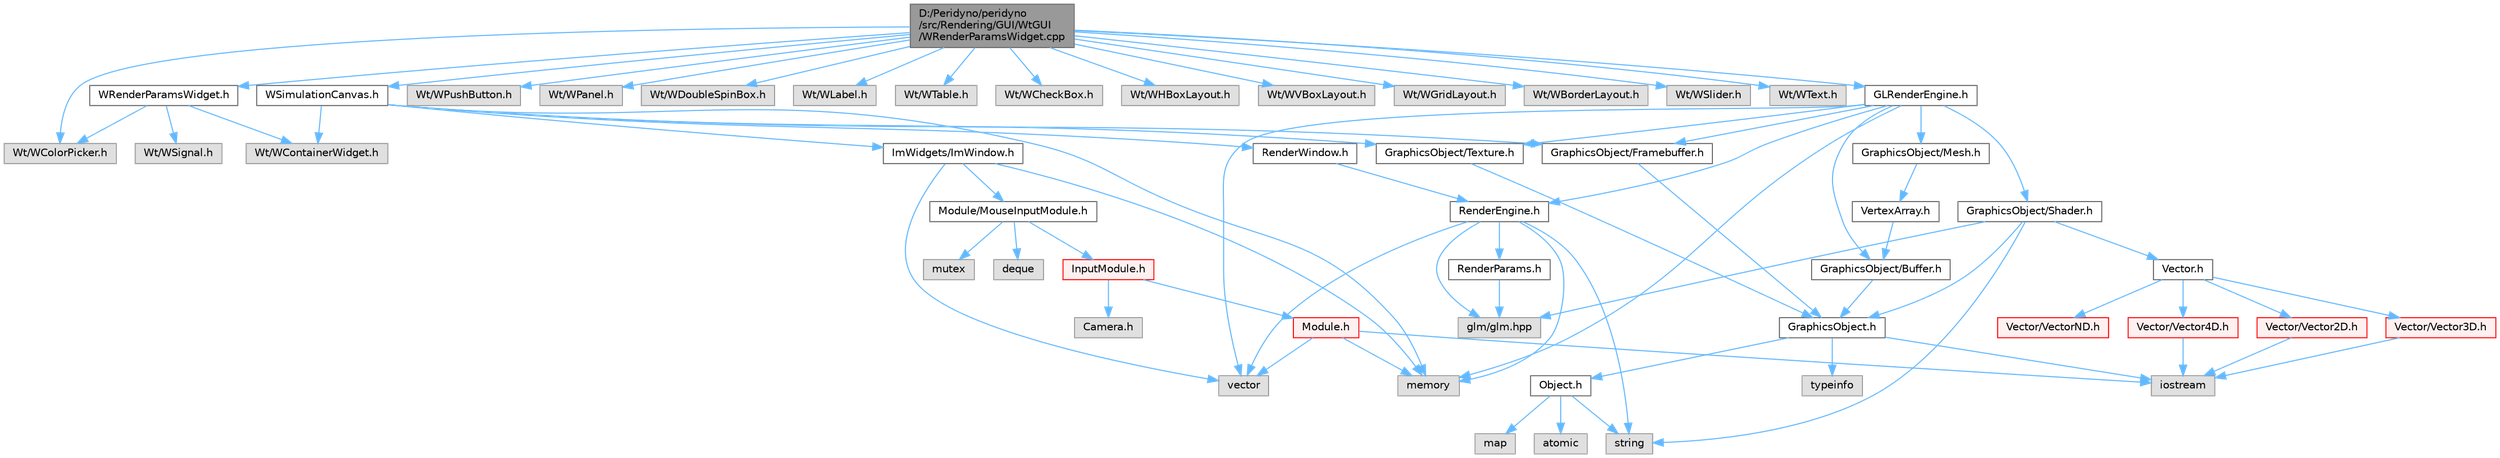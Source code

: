 digraph "D:/Peridyno/peridyno/src/Rendering/GUI/WtGUI/WRenderParamsWidget.cpp"
{
 // LATEX_PDF_SIZE
  bgcolor="transparent";
  edge [fontname=Helvetica,fontsize=10,labelfontname=Helvetica,labelfontsize=10];
  node [fontname=Helvetica,fontsize=10,shape=box,height=0.2,width=0.4];
  Node1 [id="Node000001",label="D:/Peridyno/peridyno\l/src/Rendering/GUI/WtGUI\l/WRenderParamsWidget.cpp",height=0.2,width=0.4,color="gray40", fillcolor="grey60", style="filled", fontcolor="black",tooltip=" "];
  Node1 -> Node2 [id="edge1_Node000001_Node000002",color="steelblue1",style="solid",tooltip=" "];
  Node2 [id="Node000002",label="WRenderParamsWidget.h",height=0.2,width=0.4,color="grey40", fillcolor="white", style="filled",URL="$_w_render_params_widget_8h.html",tooltip=" "];
  Node2 -> Node3 [id="edge2_Node000002_Node000003",color="steelblue1",style="solid",tooltip=" "];
  Node3 [id="Node000003",label="Wt/WContainerWidget.h",height=0.2,width=0.4,color="grey60", fillcolor="#E0E0E0", style="filled",tooltip=" "];
  Node2 -> Node4 [id="edge3_Node000002_Node000004",color="steelblue1",style="solid",tooltip=" "];
  Node4 [id="Node000004",label="Wt/WColorPicker.h",height=0.2,width=0.4,color="grey60", fillcolor="#E0E0E0", style="filled",tooltip=" "];
  Node2 -> Node5 [id="edge4_Node000002_Node000005",color="steelblue1",style="solid",tooltip=" "];
  Node5 [id="Node000005",label="Wt/WSignal.h",height=0.2,width=0.4,color="grey60", fillcolor="#E0E0E0", style="filled",tooltip=" "];
  Node1 -> Node6 [id="edge5_Node000001_Node000006",color="steelblue1",style="solid",tooltip=" "];
  Node6 [id="Node000006",label="WSimulationCanvas.h",height=0.2,width=0.4,color="grey40", fillcolor="white", style="filled",URL="$_w_simulation_canvas_8h.html",tooltip=" "];
  Node6 -> Node3 [id="edge6_Node000006_Node000003",color="steelblue1",style="solid",tooltip=" "];
  Node6 -> Node7 [id="edge7_Node000006_Node000007",color="steelblue1",style="solid",tooltip=" "];
  Node7 [id="Node000007",label="memory",height=0.2,width=0.4,color="grey60", fillcolor="#E0E0E0", style="filled",tooltip=" "];
  Node6 -> Node8 [id="edge8_Node000006_Node000008",color="steelblue1",style="solid",tooltip=" "];
  Node8 [id="Node000008",label="GraphicsObject/Framebuffer.h",height=0.2,width=0.4,color="grey40", fillcolor="white", style="filled",URL="$_framebuffer_8h.html",tooltip=" "];
  Node8 -> Node9 [id="edge9_Node000008_Node000009",color="steelblue1",style="solid",tooltip=" "];
  Node9 [id="Node000009",label="GraphicsObject.h",height=0.2,width=0.4,color="grey40", fillcolor="white", style="filled",URL="$_graphics_object_8h.html",tooltip=" "];
  Node9 -> Node10 [id="edge10_Node000009_Node000010",color="steelblue1",style="solid",tooltip=" "];
  Node10 [id="Node000010",label="typeinfo",height=0.2,width=0.4,color="grey60", fillcolor="#E0E0E0", style="filled",tooltip=" "];
  Node9 -> Node11 [id="edge11_Node000009_Node000011",color="steelblue1",style="solid",tooltip=" "];
  Node11 [id="Node000011",label="iostream",height=0.2,width=0.4,color="grey60", fillcolor="#E0E0E0", style="filled",tooltip=" "];
  Node9 -> Node12 [id="edge12_Node000009_Node000012",color="steelblue1",style="solid",tooltip=" "];
  Node12 [id="Node000012",label="Object.h",height=0.2,width=0.4,color="grey40", fillcolor="white", style="filled",URL="$_object_8h.html",tooltip=" "];
  Node12 -> Node13 [id="edge13_Node000012_Node000013",color="steelblue1",style="solid",tooltip=" "];
  Node13 [id="Node000013",label="string",height=0.2,width=0.4,color="grey60", fillcolor="#E0E0E0", style="filled",tooltip=" "];
  Node12 -> Node14 [id="edge14_Node000012_Node000014",color="steelblue1",style="solid",tooltip=" "];
  Node14 [id="Node000014",label="atomic",height=0.2,width=0.4,color="grey60", fillcolor="#E0E0E0", style="filled",tooltip=" "];
  Node12 -> Node15 [id="edge15_Node000012_Node000015",color="steelblue1",style="solid",tooltip=" "];
  Node15 [id="Node000015",label="map",height=0.2,width=0.4,color="grey60", fillcolor="#E0E0E0", style="filled",tooltip=" "];
  Node6 -> Node16 [id="edge16_Node000006_Node000016",color="steelblue1",style="solid",tooltip=" "];
  Node16 [id="Node000016",label="GraphicsObject/Texture.h",height=0.2,width=0.4,color="grey40", fillcolor="white", style="filled",URL="$_texture_8h.html",tooltip=" "];
  Node16 -> Node9 [id="edge17_Node000016_Node000009",color="steelblue1",style="solid",tooltip=" "];
  Node6 -> Node17 [id="edge18_Node000006_Node000017",color="steelblue1",style="solid",tooltip=" "];
  Node17 [id="Node000017",label="ImWidgets/ImWindow.h",height=0.2,width=0.4,color="grey40", fillcolor="white", style="filled",URL="$_im_window_8h.html",tooltip=" "];
  Node17 -> Node18 [id="edge19_Node000017_Node000018",color="steelblue1",style="solid",tooltip=" "];
  Node18 [id="Node000018",label="vector",height=0.2,width=0.4,color="grey60", fillcolor="#E0E0E0", style="filled",tooltip=" "];
  Node17 -> Node7 [id="edge20_Node000017_Node000007",color="steelblue1",style="solid",tooltip=" "];
  Node17 -> Node19 [id="edge21_Node000017_Node000019",color="steelblue1",style="solid",tooltip=" "];
  Node19 [id="Node000019",label="Module/MouseInputModule.h",height=0.2,width=0.4,color="grey40", fillcolor="white", style="filled",URL="$_mouse_input_module_8h.html",tooltip=" "];
  Node19 -> Node20 [id="edge22_Node000019_Node000020",color="steelblue1",style="solid",tooltip=" "];
  Node20 [id="Node000020",label="InputModule.h",height=0.2,width=0.4,color="red", fillcolor="#FFF0F0", style="filled",URL="$_input_module_8h.html",tooltip=" "];
  Node20 -> Node21 [id="edge23_Node000020_Node000021",color="steelblue1",style="solid",tooltip=" "];
  Node21 [id="Node000021",label="Module.h",height=0.2,width=0.4,color="red", fillcolor="#FFF0F0", style="filled",URL="$_module_8h.html",tooltip=" "];
  Node21 -> Node7 [id="edge24_Node000021_Node000007",color="steelblue1",style="solid",tooltip=" "];
  Node21 -> Node18 [id="edge25_Node000021_Node000018",color="steelblue1",style="solid",tooltip=" "];
  Node21 -> Node11 [id="edge26_Node000021_Node000011",color="steelblue1",style="solid",tooltip=" "];
  Node20 -> Node98 [id="edge27_Node000020_Node000098",color="steelblue1",style="solid",tooltip=" "];
  Node98 [id="Node000098",label="Camera.h",height=0.2,width=0.4,color="grey60", fillcolor="#E0E0E0", style="filled",tooltip=" "];
  Node19 -> Node103 [id="edge28_Node000019_Node000103",color="steelblue1",style="solid",tooltip=" "];
  Node103 [id="Node000103",label="deque",height=0.2,width=0.4,color="grey60", fillcolor="#E0E0E0", style="filled",tooltip=" "];
  Node19 -> Node30 [id="edge29_Node000019_Node000030",color="steelblue1",style="solid",tooltip=" "];
  Node30 [id="Node000030",label="mutex",height=0.2,width=0.4,color="grey60", fillcolor="#E0E0E0", style="filled",tooltip=" "];
  Node6 -> Node104 [id="edge30_Node000006_Node000104",color="steelblue1",style="solid",tooltip=" "];
  Node104 [id="Node000104",label="RenderWindow.h",height=0.2,width=0.4,color="grey40", fillcolor="white", style="filled",URL="$_render_window_8h.html",tooltip=" "];
  Node104 -> Node105 [id="edge31_Node000104_Node000105",color="steelblue1",style="solid",tooltip=" "];
  Node105 [id="Node000105",label="RenderEngine.h",height=0.2,width=0.4,color="grey40", fillcolor="white", style="filled",URL="$_render_engine_8h.html",tooltip=" "];
  Node105 -> Node7 [id="edge32_Node000105_Node000007",color="steelblue1",style="solid",tooltip=" "];
  Node105 -> Node13 [id="edge33_Node000105_Node000013",color="steelblue1",style="solid",tooltip=" "];
  Node105 -> Node18 [id="edge34_Node000105_Node000018",color="steelblue1",style="solid",tooltip=" "];
  Node105 -> Node92 [id="edge35_Node000105_Node000092",color="steelblue1",style="solid",tooltip=" "];
  Node92 [id="Node000092",label="glm/glm.hpp",height=0.2,width=0.4,color="grey60", fillcolor="#E0E0E0", style="filled",tooltip=" "];
  Node105 -> Node106 [id="edge36_Node000105_Node000106",color="steelblue1",style="solid",tooltip=" "];
  Node106 [id="Node000106",label="RenderParams.h",height=0.2,width=0.4,color="grey40", fillcolor="white", style="filled",URL="$_render_params_8h.html",tooltip=" "];
  Node106 -> Node92 [id="edge37_Node000106_Node000092",color="steelblue1",style="solid",tooltip=" "];
  Node1 -> Node107 [id="edge38_Node000001_Node000107",color="steelblue1",style="solid",tooltip=" "];
  Node107 [id="Node000107",label="Wt/WPushButton.h",height=0.2,width=0.4,color="grey60", fillcolor="#E0E0E0", style="filled",tooltip=" "];
  Node1 -> Node108 [id="edge39_Node000001_Node000108",color="steelblue1",style="solid",tooltip=" "];
  Node108 [id="Node000108",label="Wt/WPanel.h",height=0.2,width=0.4,color="grey60", fillcolor="#E0E0E0", style="filled",tooltip=" "];
  Node1 -> Node4 [id="edge40_Node000001_Node000004",color="steelblue1",style="solid",tooltip=" "];
  Node1 -> Node109 [id="edge41_Node000001_Node000109",color="steelblue1",style="solid",tooltip=" "];
  Node109 [id="Node000109",label="Wt/WDoubleSpinBox.h",height=0.2,width=0.4,color="grey60", fillcolor="#E0E0E0", style="filled",tooltip=" "];
  Node1 -> Node110 [id="edge42_Node000001_Node000110",color="steelblue1",style="solid",tooltip=" "];
  Node110 [id="Node000110",label="Wt/WLabel.h",height=0.2,width=0.4,color="grey60", fillcolor="#E0E0E0", style="filled",tooltip=" "];
  Node1 -> Node111 [id="edge43_Node000001_Node000111",color="steelblue1",style="solid",tooltip=" "];
  Node111 [id="Node000111",label="Wt/WTable.h",height=0.2,width=0.4,color="grey60", fillcolor="#E0E0E0", style="filled",tooltip=" "];
  Node1 -> Node112 [id="edge44_Node000001_Node000112",color="steelblue1",style="solid",tooltip=" "];
  Node112 [id="Node000112",label="Wt/WCheckBox.h",height=0.2,width=0.4,color="grey60", fillcolor="#E0E0E0", style="filled",tooltip=" "];
  Node1 -> Node113 [id="edge45_Node000001_Node000113",color="steelblue1",style="solid",tooltip=" "];
  Node113 [id="Node000113",label="Wt/WHBoxLayout.h",height=0.2,width=0.4,color="grey60", fillcolor="#E0E0E0", style="filled",tooltip=" "];
  Node1 -> Node114 [id="edge46_Node000001_Node000114",color="steelblue1",style="solid",tooltip=" "];
  Node114 [id="Node000114",label="Wt/WVBoxLayout.h",height=0.2,width=0.4,color="grey60", fillcolor="#E0E0E0", style="filled",tooltip=" "];
  Node1 -> Node115 [id="edge47_Node000001_Node000115",color="steelblue1",style="solid",tooltip=" "];
  Node115 [id="Node000115",label="Wt/WGridLayout.h",height=0.2,width=0.4,color="grey60", fillcolor="#E0E0E0", style="filled",tooltip=" "];
  Node1 -> Node116 [id="edge48_Node000001_Node000116",color="steelblue1",style="solid",tooltip=" "];
  Node116 [id="Node000116",label="Wt/WBorderLayout.h",height=0.2,width=0.4,color="grey60", fillcolor="#E0E0E0", style="filled",tooltip=" "];
  Node1 -> Node117 [id="edge49_Node000001_Node000117",color="steelblue1",style="solid",tooltip=" "];
  Node117 [id="Node000117",label="Wt/WSlider.h",height=0.2,width=0.4,color="grey60", fillcolor="#E0E0E0", style="filled",tooltip=" "];
  Node1 -> Node118 [id="edge50_Node000001_Node000118",color="steelblue1",style="solid",tooltip=" "];
  Node118 [id="Node000118",label="Wt/WText.h",height=0.2,width=0.4,color="grey60", fillcolor="#E0E0E0", style="filled",tooltip=" "];
  Node1 -> Node119 [id="edge51_Node000001_Node000119",color="steelblue1",style="solid",tooltip=" "];
  Node119 [id="Node000119",label="GLRenderEngine.h",height=0.2,width=0.4,color="grey40", fillcolor="white", style="filled",URL="$_g_l_render_engine_8h.html",tooltip=" "];
  Node119 -> Node7 [id="edge52_Node000119_Node000007",color="steelblue1",style="solid",tooltip=" "];
  Node119 -> Node18 [id="edge53_Node000119_Node000018",color="steelblue1",style="solid",tooltip=" "];
  Node119 -> Node105 [id="edge54_Node000119_Node000105",color="steelblue1",style="solid",tooltip=" "];
  Node119 -> Node120 [id="edge55_Node000119_Node000120",color="steelblue1",style="solid",tooltip=" "];
  Node120 [id="Node000120",label="GraphicsObject/Buffer.h",height=0.2,width=0.4,color="grey40", fillcolor="white", style="filled",URL="$_buffer_8h.html",tooltip=" "];
  Node120 -> Node9 [id="edge56_Node000120_Node000009",color="steelblue1",style="solid",tooltip=" "];
  Node119 -> Node16 [id="edge57_Node000119_Node000016",color="steelblue1",style="solid",tooltip=" "];
  Node119 -> Node8 [id="edge58_Node000119_Node000008",color="steelblue1",style="solid",tooltip=" "];
  Node119 -> Node121 [id="edge59_Node000119_Node000121",color="steelblue1",style="solid",tooltip=" "];
  Node121 [id="Node000121",label="GraphicsObject/Shader.h",height=0.2,width=0.4,color="grey40", fillcolor="white", style="filled",URL="$_shader_8h.html",tooltip=" "];
  Node121 -> Node9 [id="edge60_Node000121_Node000009",color="steelblue1",style="solid",tooltip=" "];
  Node121 -> Node13 [id="edge61_Node000121_Node000013",color="steelblue1",style="solid",tooltip=" "];
  Node121 -> Node39 [id="edge62_Node000121_Node000039",color="steelblue1",style="solid",tooltip=" "];
  Node39 [id="Node000039",label="Vector.h",height=0.2,width=0.4,color="grey40", fillcolor="white", style="filled",URL="$_vector_8h.html",tooltip=" "];
  Node39 -> Node40 [id="edge63_Node000039_Node000040",color="steelblue1",style="solid",tooltip=" "];
  Node40 [id="Node000040",label="Vector/Vector2D.h",height=0.2,width=0.4,color="red", fillcolor="#FFF0F0", style="filled",URL="$_vector2_d_8h.html",tooltip=" "];
  Node40 -> Node11 [id="edge64_Node000040_Node000011",color="steelblue1",style="solid",tooltip=" "];
  Node39 -> Node46 [id="edge65_Node000039_Node000046",color="steelblue1",style="solid",tooltip=" "];
  Node46 [id="Node000046",label="Vector/Vector3D.h",height=0.2,width=0.4,color="red", fillcolor="#FFF0F0", style="filled",URL="$_vector3_d_8h.html",tooltip=" "];
  Node46 -> Node11 [id="edge66_Node000046_Node000011",color="steelblue1",style="solid",tooltip=" "];
  Node39 -> Node49 [id="edge67_Node000039_Node000049",color="steelblue1",style="solid",tooltip=" "];
  Node49 [id="Node000049",label="Vector/Vector4D.h",height=0.2,width=0.4,color="red", fillcolor="#FFF0F0", style="filled",URL="$_vector4_d_8h.html",tooltip=" "];
  Node49 -> Node11 [id="edge68_Node000049_Node000011",color="steelblue1",style="solid",tooltip=" "];
  Node39 -> Node52 [id="edge69_Node000039_Node000052",color="steelblue1",style="solid",tooltip=" "];
  Node52 [id="Node000052",label="Vector/VectorND.h",height=0.2,width=0.4,color="red", fillcolor="#FFF0F0", style="filled",URL="$_vector_n_d_8h.html",tooltip=" "];
  Node121 -> Node92 [id="edge70_Node000121_Node000092",color="steelblue1",style="solid",tooltip=" "];
  Node119 -> Node122 [id="edge71_Node000119_Node000122",color="steelblue1",style="solid",tooltip=" "];
  Node122 [id="Node000122",label="GraphicsObject/Mesh.h",height=0.2,width=0.4,color="grey40", fillcolor="white", style="filled",URL="$_mesh_8h.html",tooltip=" "];
  Node122 -> Node123 [id="edge72_Node000122_Node000123",color="steelblue1",style="solid",tooltip=" "];
  Node123 [id="Node000123",label="VertexArray.h",height=0.2,width=0.4,color="grey40", fillcolor="white", style="filled",URL="$_vertex_array_8h.html",tooltip=" "];
  Node123 -> Node120 [id="edge73_Node000123_Node000120",color="steelblue1",style="solid",tooltip=" "];
}
